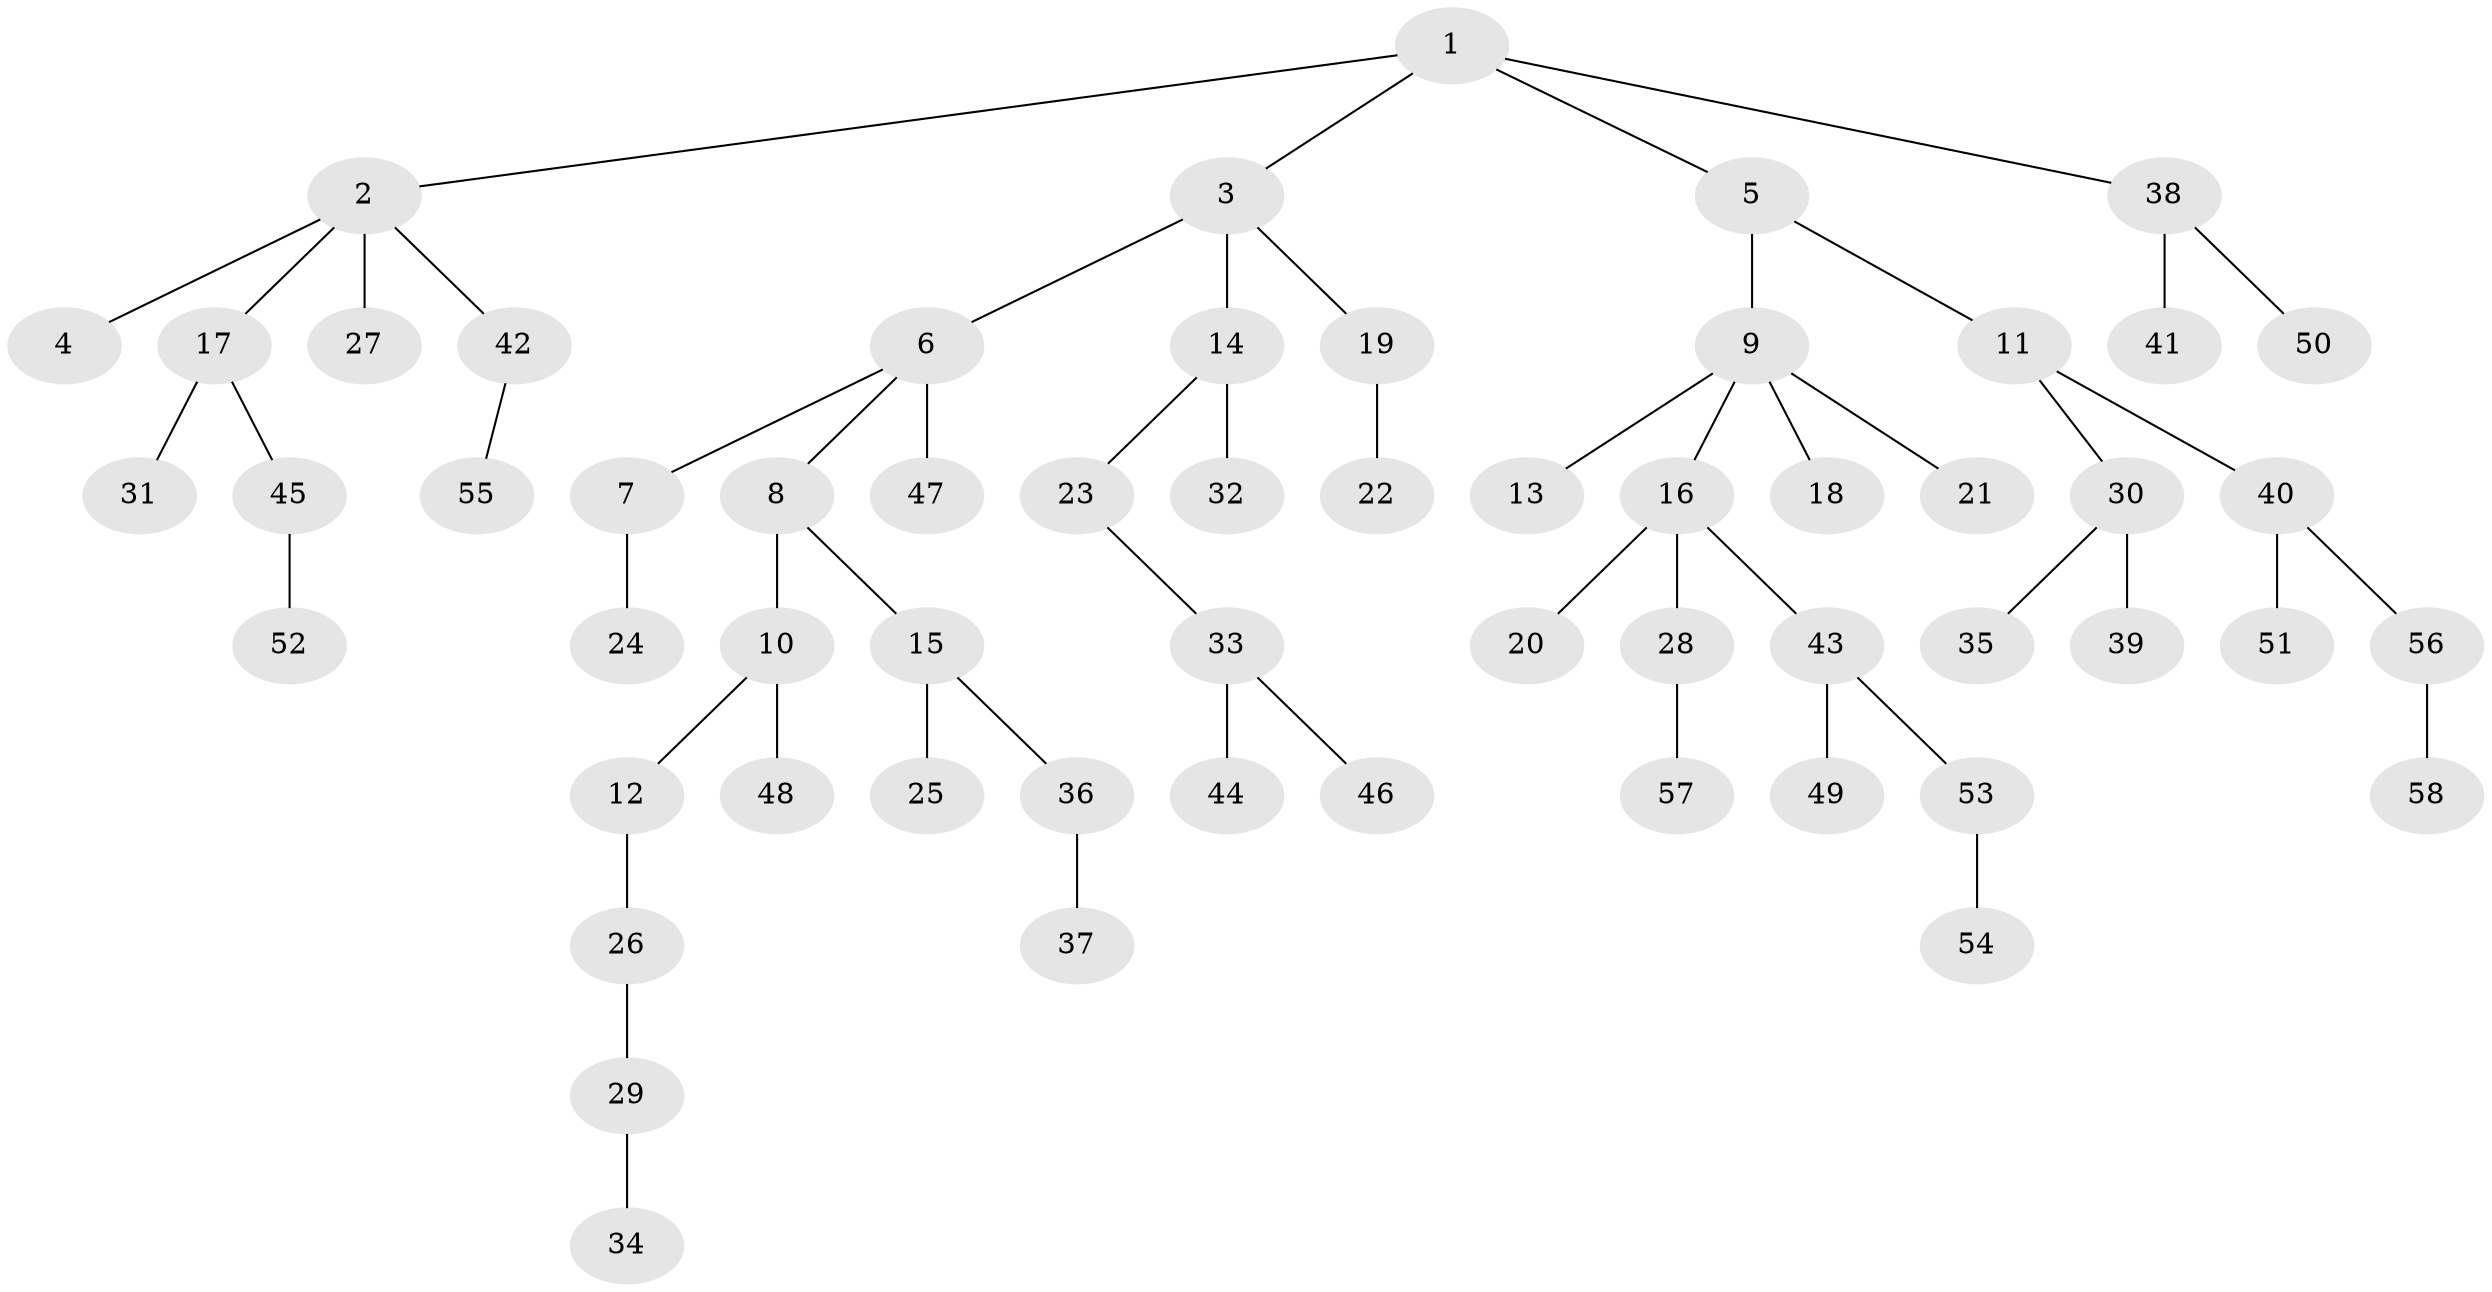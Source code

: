 // original degree distribution, {5: 0.02586206896551724, 1: 0.5086206896551724, 6: 0.02586206896551724, 3: 0.15517241379310345, 4: 0.07758620689655173, 2: 0.20689655172413793}
// Generated by graph-tools (version 1.1) at 2025/36/03/09/25 02:36:32]
// undirected, 58 vertices, 57 edges
graph export_dot {
graph [start="1"]
  node [color=gray90,style=filled];
  1;
  2;
  3;
  4;
  5;
  6;
  7;
  8;
  9;
  10;
  11;
  12;
  13;
  14;
  15;
  16;
  17;
  18;
  19;
  20;
  21;
  22;
  23;
  24;
  25;
  26;
  27;
  28;
  29;
  30;
  31;
  32;
  33;
  34;
  35;
  36;
  37;
  38;
  39;
  40;
  41;
  42;
  43;
  44;
  45;
  46;
  47;
  48;
  49;
  50;
  51;
  52;
  53;
  54;
  55;
  56;
  57;
  58;
  1 -- 2 [weight=1.0];
  1 -- 3 [weight=1.0];
  1 -- 5 [weight=1.0];
  1 -- 38 [weight=1.0];
  2 -- 4 [weight=1.0];
  2 -- 17 [weight=1.0];
  2 -- 27 [weight=1.0];
  2 -- 42 [weight=1.0];
  3 -- 6 [weight=2.0];
  3 -- 14 [weight=1.0];
  3 -- 19 [weight=1.0];
  5 -- 9 [weight=1.0];
  5 -- 11 [weight=1.0];
  6 -- 7 [weight=1.0];
  6 -- 8 [weight=1.0];
  6 -- 47 [weight=1.0];
  7 -- 24 [weight=2.0];
  8 -- 10 [weight=1.0];
  8 -- 15 [weight=1.0];
  9 -- 13 [weight=1.0];
  9 -- 16 [weight=1.0];
  9 -- 18 [weight=1.0];
  9 -- 21 [weight=1.0];
  10 -- 12 [weight=1.0];
  10 -- 48 [weight=1.0];
  11 -- 30 [weight=1.0];
  11 -- 40 [weight=1.0];
  12 -- 26 [weight=1.0];
  14 -- 23 [weight=1.0];
  14 -- 32 [weight=2.0];
  15 -- 25 [weight=2.0];
  15 -- 36 [weight=1.0];
  16 -- 20 [weight=1.0];
  16 -- 28 [weight=1.0];
  16 -- 43 [weight=1.0];
  17 -- 31 [weight=1.0];
  17 -- 45 [weight=1.0];
  19 -- 22 [weight=1.0];
  23 -- 33 [weight=1.0];
  26 -- 29 [weight=1.0];
  28 -- 57 [weight=1.0];
  29 -- 34 [weight=1.0];
  30 -- 35 [weight=1.0];
  30 -- 39 [weight=3.0];
  33 -- 44 [weight=1.0];
  33 -- 46 [weight=1.0];
  36 -- 37 [weight=1.0];
  38 -- 41 [weight=1.0];
  38 -- 50 [weight=1.0];
  40 -- 51 [weight=1.0];
  40 -- 56 [weight=1.0];
  42 -- 55 [weight=1.0];
  43 -- 49 [weight=1.0];
  43 -- 53 [weight=1.0];
  45 -- 52 [weight=1.0];
  53 -- 54 [weight=1.0];
  56 -- 58 [weight=1.0];
}
